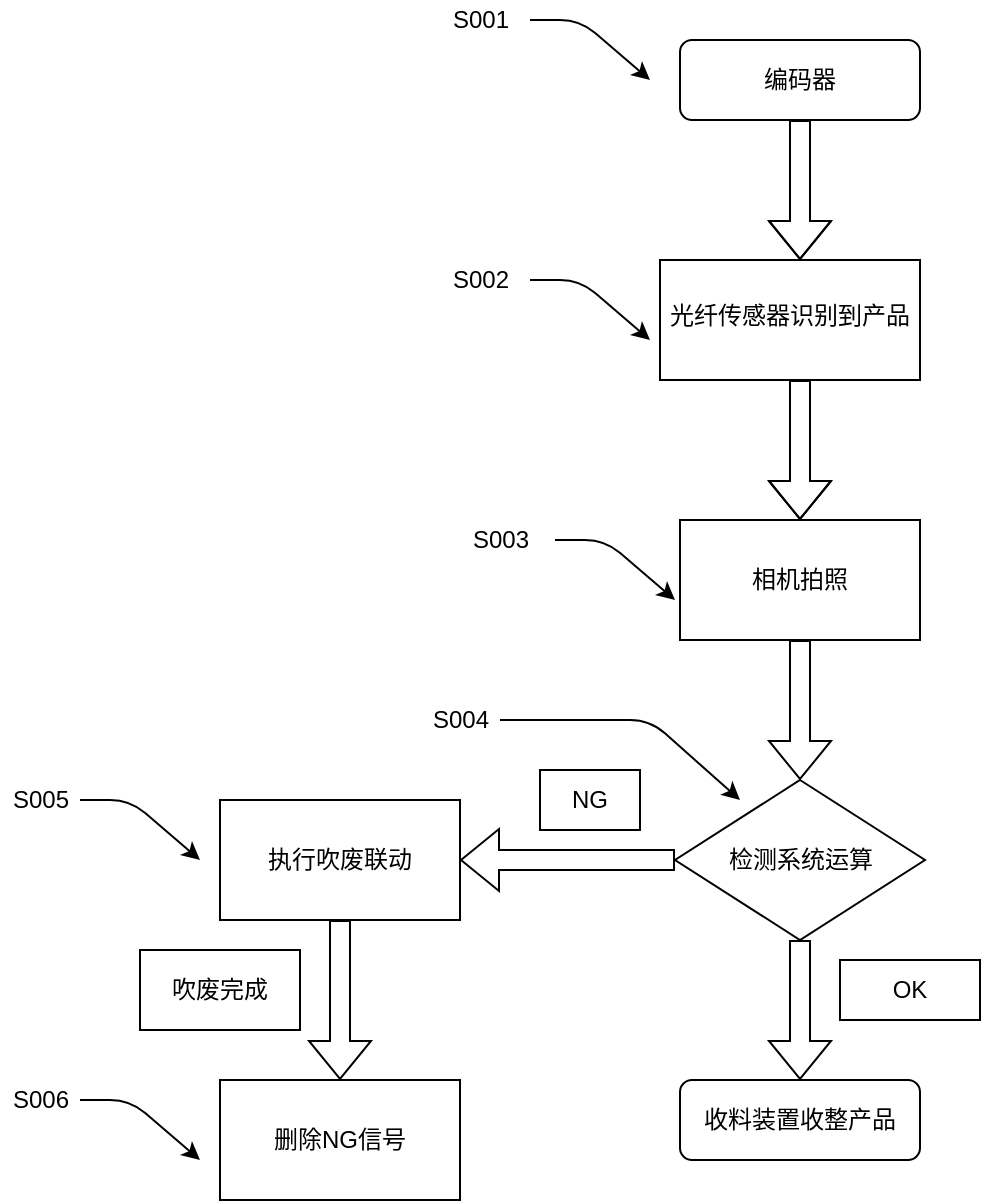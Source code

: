 <mxfile version="15.3.8" type="github">
  <diagram id="C5RBs43oDa-KdzZeNtuy" name="Page-1">
    <mxGraphModel dx="2249" dy="762" grid="1" gridSize="10" guides="1" tooltips="1" connect="1" arrows="1" fold="1" page="1" pageScale="1" pageWidth="827" pageHeight="1169" math="0" shadow="0">
      <root>
        <mxCell id="WIyWlLk6GJQsqaUBKTNV-0" />
        <mxCell id="WIyWlLk6GJQsqaUBKTNV-1" parent="WIyWlLk6GJQsqaUBKTNV-0" />
        <mxCell id="UyuXijGocPgXr72VuJAN-40" value="" style="edgeStyle=elbowEdgeStyle;shape=flexArrow;rounded=0;orthogonalLoop=1;jettySize=auto;html=1;" edge="1" parent="WIyWlLk6GJQsqaUBKTNV-1" source="WIyWlLk6GJQsqaUBKTNV-3" target="UyuXijGocPgXr72VuJAN-4">
          <mxGeometry relative="1" as="geometry" />
        </mxCell>
        <mxCell id="WIyWlLk6GJQsqaUBKTNV-3" value="编码器" style="rounded=1;whiteSpace=wrap;html=1;fontSize=12;glass=0;strokeWidth=1;shadow=0;" parent="WIyWlLk6GJQsqaUBKTNV-1" vertex="1">
          <mxGeometry x="160" y="190" width="120" height="40" as="geometry" />
        </mxCell>
        <mxCell id="WIyWlLk6GJQsqaUBKTNV-11" value="收料装置收整产品" style="rounded=1;whiteSpace=wrap;html=1;fontSize=12;glass=0;strokeWidth=1;shadow=0;" parent="WIyWlLk6GJQsqaUBKTNV-1" vertex="1">
          <mxGeometry x="160" y="710" width="120" height="40" as="geometry" />
        </mxCell>
        <mxCell id="UyuXijGocPgXr72VuJAN-41" value="" style="edgeStyle=elbowEdgeStyle;shape=flexArrow;rounded=0;orthogonalLoop=1;jettySize=auto;html=1;" edge="1" parent="WIyWlLk6GJQsqaUBKTNV-1" source="UyuXijGocPgXr72VuJAN-4" target="UyuXijGocPgXr72VuJAN-9">
          <mxGeometry relative="1" as="geometry" />
        </mxCell>
        <mxCell id="UyuXijGocPgXr72VuJAN-4" value="光纤传感器识别到产品" style="whiteSpace=wrap;html=1;shadow=0;strokeWidth=1;spacing=6;spacingTop=-4;" vertex="1" parent="WIyWlLk6GJQsqaUBKTNV-1">
          <mxGeometry x="150" y="300" width="130" height="60" as="geometry" />
        </mxCell>
        <mxCell id="UyuXijGocPgXr72VuJAN-14" value="" style="edgeStyle=orthogonalEdgeStyle;shape=flexArrow;rounded=0;orthogonalLoop=1;jettySize=auto;html=1;" edge="1" parent="WIyWlLk6GJQsqaUBKTNV-1" source="UyuXijGocPgXr72VuJAN-9" target="UyuXijGocPgXr72VuJAN-13">
          <mxGeometry relative="1" as="geometry" />
        </mxCell>
        <mxCell id="UyuXijGocPgXr72VuJAN-9" value="相机拍照" style="whiteSpace=wrap;html=1;" vertex="1" parent="WIyWlLk6GJQsqaUBKTNV-1">
          <mxGeometry x="160" y="430" width="120" height="60" as="geometry" />
        </mxCell>
        <mxCell id="UyuXijGocPgXr72VuJAN-17" value="" style="edgeStyle=orthogonalEdgeStyle;shape=flexArrow;rounded=0;orthogonalLoop=1;jettySize=auto;html=1;" edge="1" parent="WIyWlLk6GJQsqaUBKTNV-1" source="UyuXijGocPgXr72VuJAN-13" target="WIyWlLk6GJQsqaUBKTNV-11">
          <mxGeometry relative="1" as="geometry" />
        </mxCell>
        <mxCell id="UyuXijGocPgXr72VuJAN-21" value="" style="edgeStyle=orthogonalEdgeStyle;shape=flexArrow;rounded=0;orthogonalLoop=1;jettySize=auto;html=1;" edge="1" parent="WIyWlLk6GJQsqaUBKTNV-1" source="UyuXijGocPgXr72VuJAN-13" target="UyuXijGocPgXr72VuJAN-20">
          <mxGeometry relative="1" as="geometry" />
        </mxCell>
        <mxCell id="UyuXijGocPgXr72VuJAN-13" value="检测系统运算" style="rhombus;whiteSpace=wrap;html=1;" vertex="1" parent="WIyWlLk6GJQsqaUBKTNV-1">
          <mxGeometry x="157.5" y="560" width="125" height="80" as="geometry" />
        </mxCell>
        <mxCell id="UyuXijGocPgXr72VuJAN-19" value="OK" style="rounded=0;whiteSpace=wrap;html=1;" vertex="1" parent="WIyWlLk6GJQsqaUBKTNV-1">
          <mxGeometry x="240" y="650" width="70" height="30" as="geometry" />
        </mxCell>
        <mxCell id="UyuXijGocPgXr72VuJAN-24" value="" style="edgeStyle=orthogonalEdgeStyle;shape=flexArrow;rounded=0;orthogonalLoop=1;jettySize=auto;html=1;" edge="1" parent="WIyWlLk6GJQsqaUBKTNV-1" source="UyuXijGocPgXr72VuJAN-20" target="UyuXijGocPgXr72VuJAN-23">
          <mxGeometry relative="1" as="geometry" />
        </mxCell>
        <mxCell id="UyuXijGocPgXr72VuJAN-20" value="执行吹废联动" style="whiteSpace=wrap;html=1;" vertex="1" parent="WIyWlLk6GJQsqaUBKTNV-1">
          <mxGeometry x="-70" y="570" width="120" height="60" as="geometry" />
        </mxCell>
        <mxCell id="UyuXijGocPgXr72VuJAN-22" value="NG" style="rounded=0;whiteSpace=wrap;html=1;" vertex="1" parent="WIyWlLk6GJQsqaUBKTNV-1">
          <mxGeometry x="90" y="555" width="50" height="30" as="geometry" />
        </mxCell>
        <mxCell id="UyuXijGocPgXr72VuJAN-23" value="删除NG信号" style="whiteSpace=wrap;html=1;" vertex="1" parent="WIyWlLk6GJQsqaUBKTNV-1">
          <mxGeometry x="-70" y="710" width="120" height="60" as="geometry" />
        </mxCell>
        <mxCell id="UyuXijGocPgXr72VuJAN-25" value="吹废完成" style="rounded=0;whiteSpace=wrap;html=1;" vertex="1" parent="WIyWlLk6GJQsqaUBKTNV-1">
          <mxGeometry x="-110" y="645" width="80" height="40" as="geometry" />
        </mxCell>
        <mxCell id="UyuXijGocPgXr72VuJAN-33" value="" style="endArrow=classic;html=1;" edge="1" parent="WIyWlLk6GJQsqaUBKTNV-1">
          <mxGeometry width="50" height="50" relative="1" as="geometry">
            <mxPoint x="-140" y="570" as="sourcePoint" />
            <mxPoint x="-80" y="600" as="targetPoint" />
            <Array as="points">
              <mxPoint x="-115" y="570" />
            </Array>
          </mxGeometry>
        </mxCell>
        <mxCell id="UyuXijGocPgXr72VuJAN-35" value="" style="endArrow=classic;html=1;" edge="1" parent="WIyWlLk6GJQsqaUBKTNV-1">
          <mxGeometry width="50" height="50" relative="1" as="geometry">
            <mxPoint x="70" y="530" as="sourcePoint" />
            <mxPoint x="190" y="570" as="targetPoint" />
            <Array as="points">
              <mxPoint x="145" y="530" />
            </Array>
          </mxGeometry>
        </mxCell>
        <mxCell id="UyuXijGocPgXr72VuJAN-36" value="" style="endArrow=classic;html=1;" edge="1" parent="WIyWlLk6GJQsqaUBKTNV-1">
          <mxGeometry width="50" height="50" relative="1" as="geometry">
            <mxPoint x="85" y="180" as="sourcePoint" />
            <mxPoint x="145" y="210" as="targetPoint" />
            <Array as="points">
              <mxPoint x="110" y="180" />
            </Array>
          </mxGeometry>
        </mxCell>
        <mxCell id="UyuXijGocPgXr72VuJAN-37" value="" style="endArrow=classic;html=1;" edge="1" parent="WIyWlLk6GJQsqaUBKTNV-1">
          <mxGeometry width="50" height="50" relative="1" as="geometry">
            <mxPoint x="-140" y="720" as="sourcePoint" />
            <mxPoint x="-80" y="750" as="targetPoint" />
            <Array as="points">
              <mxPoint x="-115" y="720" />
            </Array>
          </mxGeometry>
        </mxCell>
        <mxCell id="UyuXijGocPgXr72VuJAN-38" value="" style="endArrow=classic;html=1;" edge="1" parent="WIyWlLk6GJQsqaUBKTNV-1">
          <mxGeometry width="50" height="50" relative="1" as="geometry">
            <mxPoint x="97.5" y="440" as="sourcePoint" />
            <mxPoint x="157.5" y="470" as="targetPoint" />
            <Array as="points">
              <mxPoint x="122.5" y="440" />
            </Array>
          </mxGeometry>
        </mxCell>
        <mxCell id="UyuXijGocPgXr72VuJAN-39" value="" style="endArrow=classic;html=1;" edge="1" parent="WIyWlLk6GJQsqaUBKTNV-1">
          <mxGeometry width="50" height="50" relative="1" as="geometry">
            <mxPoint x="85" y="310" as="sourcePoint" />
            <mxPoint x="145" y="340" as="targetPoint" />
            <Array as="points">
              <mxPoint x="110" y="310" />
            </Array>
          </mxGeometry>
        </mxCell>
        <mxCell id="UyuXijGocPgXr72VuJAN-42" value="S001" style="text;html=1;resizable=0;autosize=1;align=center;verticalAlign=middle;points=[];fillColor=none;strokeColor=none;rounded=0;" vertex="1" parent="WIyWlLk6GJQsqaUBKTNV-1">
          <mxGeometry x="40" y="170" width="40" height="20" as="geometry" />
        </mxCell>
        <mxCell id="UyuXijGocPgXr72VuJAN-43" value="S002" style="text;html=1;resizable=0;autosize=1;align=center;verticalAlign=middle;points=[];fillColor=none;strokeColor=none;rounded=0;" vertex="1" parent="WIyWlLk6GJQsqaUBKTNV-1">
          <mxGeometry x="40" y="300" width="40" height="20" as="geometry" />
        </mxCell>
        <mxCell id="UyuXijGocPgXr72VuJAN-44" value="S003" style="text;html=1;resizable=0;autosize=1;align=center;verticalAlign=middle;points=[];fillColor=none;strokeColor=none;rounded=0;" vertex="1" parent="WIyWlLk6GJQsqaUBKTNV-1">
          <mxGeometry x="50" y="430" width="40" height="20" as="geometry" />
        </mxCell>
        <mxCell id="UyuXijGocPgXr72VuJAN-45" value="S004" style="text;html=1;resizable=0;autosize=1;align=center;verticalAlign=middle;points=[];fillColor=none;strokeColor=none;rounded=0;" vertex="1" parent="WIyWlLk6GJQsqaUBKTNV-1">
          <mxGeometry x="30" y="520" width="40" height="20" as="geometry" />
        </mxCell>
        <mxCell id="UyuXijGocPgXr72VuJAN-46" value="S005" style="text;html=1;resizable=0;autosize=1;align=center;verticalAlign=middle;points=[];fillColor=none;strokeColor=none;rounded=0;" vertex="1" parent="WIyWlLk6GJQsqaUBKTNV-1">
          <mxGeometry x="-180" y="560" width="40" height="20" as="geometry" />
        </mxCell>
        <mxCell id="UyuXijGocPgXr72VuJAN-47" value="S006" style="text;html=1;resizable=0;autosize=1;align=center;verticalAlign=middle;points=[];fillColor=none;strokeColor=none;rounded=0;" vertex="1" parent="WIyWlLk6GJQsqaUBKTNV-1">
          <mxGeometry x="-180" y="710" width="40" height="20" as="geometry" />
        </mxCell>
      </root>
    </mxGraphModel>
  </diagram>
</mxfile>
